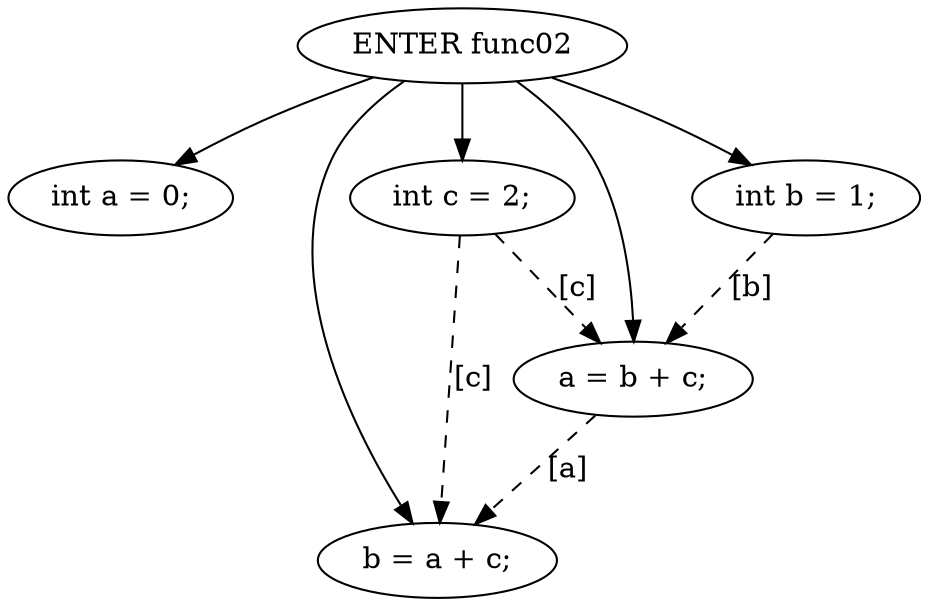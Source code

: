 digraph G {
  0 [ label="ENTER func02" ];
  2 [ label="int a = 0;" ];
  3 [ label="int b = 1;" ];
  4 [ label="int c = 2;" ];
  5 [ label="a = b + c;" ];
  6 [ label="b = a + c;" ];
  4 -> 5 [ style="dashed" label="[c]" ];
  3 -> 5 [ style="dashed" label="[b]" ];
  5 -> 6 [ style="dashed" label="[a]" ];
  4 -> 6 [ style="dashed" label="[c]" ];
  0 -> 2 [ ];
  0 -> 3 [ ];
  0 -> 4 [ ];
  0 -> 5 [ ];
  0 -> 6 [ ];
}
